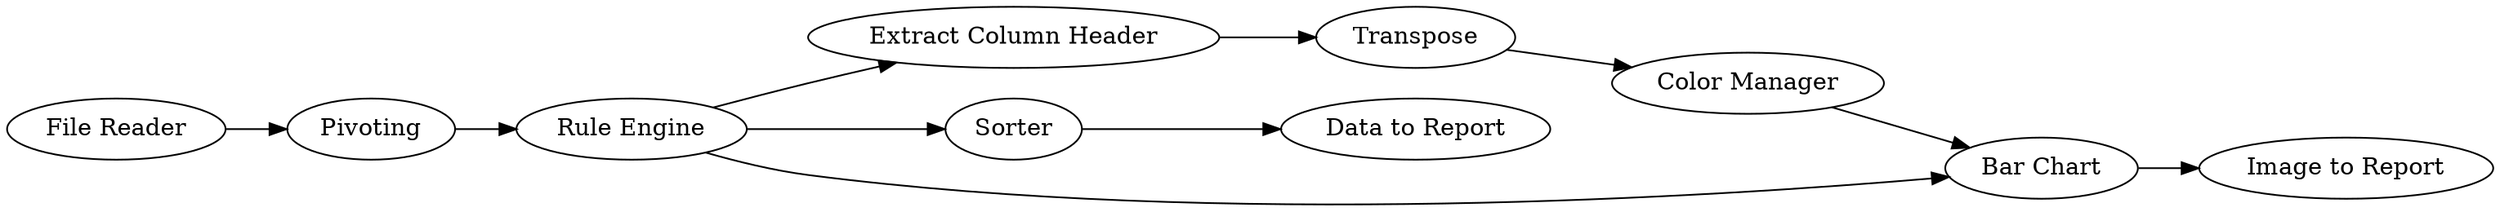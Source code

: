 digraph {
	"-4094174922360911564_6" [label="Color Manager"]
	"-4094174922360911564_9" [label=Transpose]
	"-4094174922360911564_12" [label="Rule Engine"]
	"-4094174922360911564_8" [label="Extract Column Header"]
	"-4094174922360911564_4" [label=Sorter]
	"-4094174922360911564_2" [label=Pivoting]
	"-4094174922360911564_11" [label="Data to Report"]
	"-4094174922360911564_10" [label="Image to Report"]
	"-4094174922360911564_1" [label="File Reader"]
	"-4094174922360911564_7" [label="Bar Chart"]
	"-4094174922360911564_12" -> "-4094174922360911564_8"
	"-4094174922360911564_9" -> "-4094174922360911564_6"
	"-4094174922360911564_8" -> "-4094174922360911564_9"
	"-4094174922360911564_4" -> "-4094174922360911564_11"
	"-4094174922360911564_1" -> "-4094174922360911564_2"
	"-4094174922360911564_12" -> "-4094174922360911564_4"
	"-4094174922360911564_12" -> "-4094174922360911564_7"
	"-4094174922360911564_2" -> "-4094174922360911564_12"
	"-4094174922360911564_7" -> "-4094174922360911564_10"
	"-4094174922360911564_6" -> "-4094174922360911564_7"
	rankdir=LR
}
